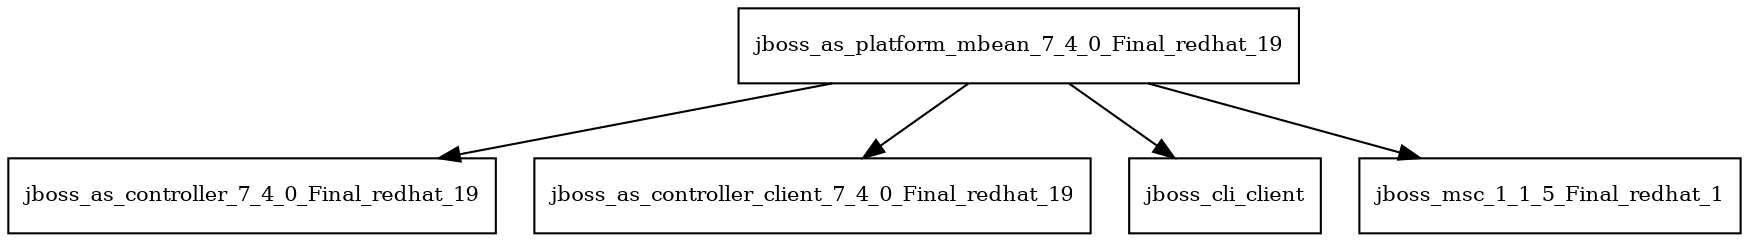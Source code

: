 digraph jboss_as_platform_mbean_7_4_0_Final_redhat_19_dependencies {
  node [shape = box, fontsize=10.0];
  jboss_as_platform_mbean_7_4_0_Final_redhat_19 -> jboss_as_controller_7_4_0_Final_redhat_19;
  jboss_as_platform_mbean_7_4_0_Final_redhat_19 -> jboss_as_controller_client_7_4_0_Final_redhat_19;
  jboss_as_platform_mbean_7_4_0_Final_redhat_19 -> jboss_cli_client;
  jboss_as_platform_mbean_7_4_0_Final_redhat_19 -> jboss_msc_1_1_5_Final_redhat_1;
}
